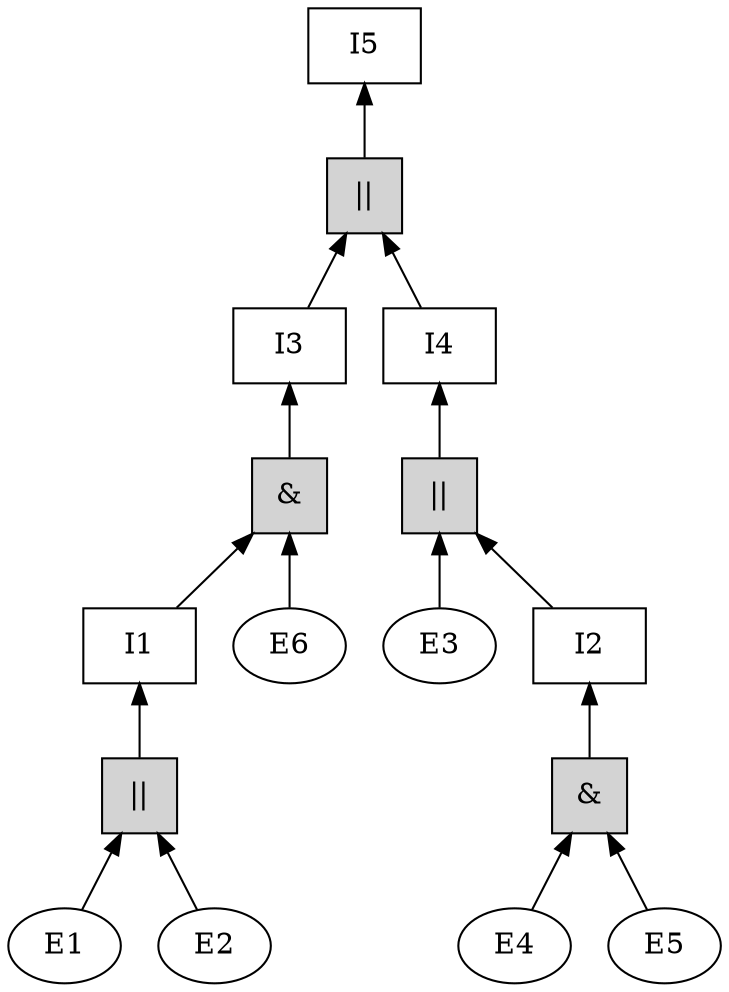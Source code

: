 digraph FTAG {
    rankdir="BT"

    // Basic events
    node [shape=ellipse];

    E1 [label="E1"];
    E2 [label="E2"];
    E3 [label="E3"];
    E4 [label="E4"];
    E5 [label="E5"];
    E6 [label="E6"];


    // Intermediate events
    node [shape=rect];

    I1 [label="I1"];
    I2 [label="I2"];
    I3 [label="I3"];
    I4 [label="I4"];
    I5 [label="I5"];

    // AND Gates
    node [shape=square, label="&", style=filled, fillcolor=lightgrey];

    AND1
    AND2

    node [shape=square, label="||", style=filled, fillcolor=lightgrey];

    OR1
    OR2
    OR3

    // Connections
    E1 -> OR1
    E2 -> OR1
    E3 -> OR2
    E4 -> AND1
    E5 -> AND1
    E6 -> AND2

    OR1 -> I1
    I1 -> AND2

    AND1 -> I2
    I2 -> OR2

    AND2 -> I3
    I3 -> OR3

    OR2 -> I4
    I4 -> OR3

    OR3 -> I5

}